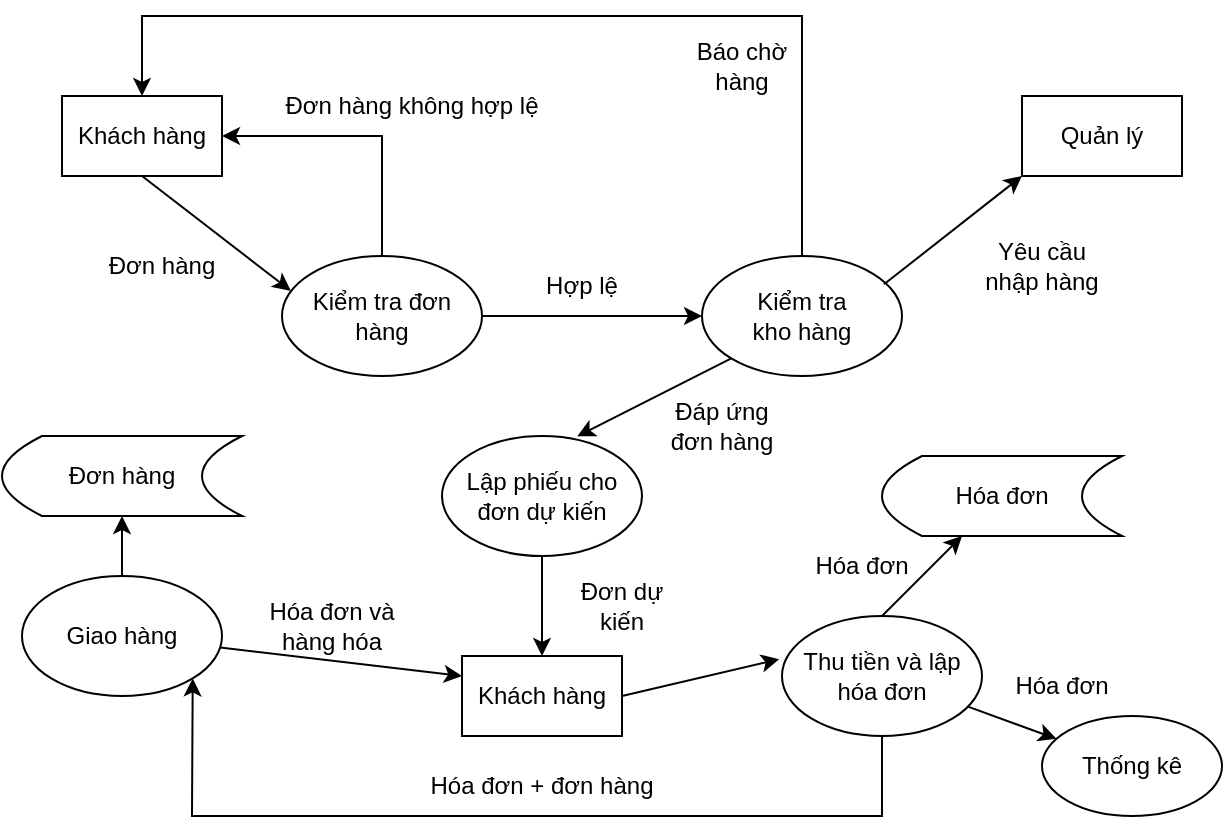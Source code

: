 <mxfile version="21.4.0" type="device">
  <diagram name="Page-1" id="OGrILCW1BwHFNUCmoTAY">
    <mxGraphModel dx="714" dy="418" grid="1" gridSize="10" guides="1" tooltips="1" connect="1" arrows="1" fold="1" page="1" pageScale="1" pageWidth="850" pageHeight="1100" math="0" shadow="0">
      <root>
        <mxCell id="0" />
        <mxCell id="1" parent="0" />
        <mxCell id="6deGWBxVEyeDK7KWq0IM-1" value="Khách hàng" style="rounded=0;whiteSpace=wrap;html=1;" vertex="1" parent="1">
          <mxGeometry x="80" y="160" width="80" height="40" as="geometry" />
        </mxCell>
        <mxCell id="6deGWBxVEyeDK7KWq0IM-2" value="Kiểm tra đơn hàng" style="ellipse;whiteSpace=wrap;html=1;" vertex="1" parent="1">
          <mxGeometry x="190" y="240" width="100" height="60" as="geometry" />
        </mxCell>
        <mxCell id="6deGWBxVEyeDK7KWq0IM-3" value="" style="endArrow=classic;html=1;rounded=0;exitX=0.5;exitY=1;exitDx=0;exitDy=0;entryX=0.044;entryY=0.29;entryDx=0;entryDy=0;entryPerimeter=0;" edge="1" parent="1" source="6deGWBxVEyeDK7KWq0IM-1" target="6deGWBxVEyeDK7KWq0IM-2">
          <mxGeometry width="50" height="50" relative="1" as="geometry">
            <mxPoint x="240" y="200" as="sourcePoint" />
            <mxPoint x="290" y="150" as="targetPoint" />
          </mxGeometry>
        </mxCell>
        <mxCell id="6deGWBxVEyeDK7KWq0IM-4" value="" style="endArrow=classic;html=1;rounded=0;exitX=0.5;exitY=0;exitDx=0;exitDy=0;entryX=1;entryY=0.5;entryDx=0;entryDy=0;" edge="1" parent="1" source="6deGWBxVEyeDK7KWq0IM-2" target="6deGWBxVEyeDK7KWq0IM-1">
          <mxGeometry width="50" height="50" relative="1" as="geometry">
            <mxPoint x="260" y="180" as="sourcePoint" />
            <mxPoint x="310" y="130" as="targetPoint" />
            <Array as="points">
              <mxPoint x="240" y="180" />
            </Array>
          </mxGeometry>
        </mxCell>
        <mxCell id="6deGWBxVEyeDK7KWq0IM-5" value="Kiểm tra &lt;br&gt;kho hàng" style="ellipse;whiteSpace=wrap;html=1;" vertex="1" parent="1">
          <mxGeometry x="400" y="240" width="100" height="60" as="geometry" />
        </mxCell>
        <mxCell id="6deGWBxVEyeDK7KWq0IM-6" value="" style="endArrow=classic;html=1;rounded=0;exitX=1;exitY=0.5;exitDx=0;exitDy=0;entryX=0;entryY=0.5;entryDx=0;entryDy=0;" edge="1" parent="1" source="6deGWBxVEyeDK7KWq0IM-2" target="6deGWBxVEyeDK7KWq0IM-5">
          <mxGeometry width="50" height="50" relative="1" as="geometry">
            <mxPoint x="340" y="240" as="sourcePoint" />
            <mxPoint x="390" y="190" as="targetPoint" />
          </mxGeometry>
        </mxCell>
        <mxCell id="6deGWBxVEyeDK7KWq0IM-7" value="Hợp lệ" style="text;html=1;strokeColor=none;fillColor=none;align=center;verticalAlign=middle;whiteSpace=wrap;rounded=0;" vertex="1" parent="1">
          <mxGeometry x="310" y="240" width="60" height="30" as="geometry" />
        </mxCell>
        <mxCell id="6deGWBxVEyeDK7KWq0IM-8" value="Đơn hàng không hợp lệ" style="text;html=1;strokeColor=none;fillColor=none;align=center;verticalAlign=middle;whiteSpace=wrap;rounded=0;" vertex="1" parent="1">
          <mxGeometry x="190" y="150" width="130" height="30" as="geometry" />
        </mxCell>
        <mxCell id="6deGWBxVEyeDK7KWq0IM-9" value="Đơn hàng" style="text;html=1;strokeColor=none;fillColor=none;align=center;verticalAlign=middle;whiteSpace=wrap;rounded=0;" vertex="1" parent="1">
          <mxGeometry x="100" y="230" width="60" height="30" as="geometry" />
        </mxCell>
        <mxCell id="6deGWBxVEyeDK7KWq0IM-10" value="" style="endArrow=classic;html=1;rounded=0;exitX=0.5;exitY=0;exitDx=0;exitDy=0;entryX=0.5;entryY=0;entryDx=0;entryDy=0;" edge="1" parent="1" source="6deGWBxVEyeDK7KWq0IM-5" target="6deGWBxVEyeDK7KWq0IM-1">
          <mxGeometry width="50" height="50" relative="1" as="geometry">
            <mxPoint x="460" y="240" as="sourcePoint" />
            <mxPoint x="240" y="90" as="targetPoint" />
            <Array as="points">
              <mxPoint x="450" y="120" />
              <mxPoint x="120" y="120" />
            </Array>
          </mxGeometry>
        </mxCell>
        <mxCell id="6deGWBxVEyeDK7KWq0IM-13" value="Báo chờ hàng" style="text;html=1;strokeColor=none;fillColor=none;align=center;verticalAlign=middle;whiteSpace=wrap;rounded=0;" vertex="1" parent="1">
          <mxGeometry x="390" y="130" width="60" height="30" as="geometry" />
        </mxCell>
        <mxCell id="6deGWBxVEyeDK7KWq0IM-14" value="Lập phiếu cho đơn dự kiến" style="ellipse;whiteSpace=wrap;html=1;" vertex="1" parent="1">
          <mxGeometry x="270" y="330" width="100" height="60" as="geometry" />
        </mxCell>
        <mxCell id="6deGWBxVEyeDK7KWq0IM-15" value="" style="endArrow=classic;html=1;rounded=0;exitX=0;exitY=1;exitDx=0;exitDy=0;entryX=0.676;entryY=0.003;entryDx=0;entryDy=0;entryPerimeter=0;" edge="1" parent="1" source="6deGWBxVEyeDK7KWq0IM-5" target="6deGWBxVEyeDK7KWq0IM-14">
          <mxGeometry width="50" height="50" relative="1" as="geometry">
            <mxPoint x="380" y="380" as="sourcePoint" />
            <mxPoint x="430" y="330" as="targetPoint" />
          </mxGeometry>
        </mxCell>
        <mxCell id="6deGWBxVEyeDK7KWq0IM-16" value="Đáp ứng đơn hàng" style="text;html=1;strokeColor=none;fillColor=none;align=center;verticalAlign=middle;whiteSpace=wrap;rounded=0;" vertex="1" parent="1">
          <mxGeometry x="380" y="310" width="60" height="30" as="geometry" />
        </mxCell>
        <mxCell id="6deGWBxVEyeDK7KWq0IM-17" value="Khách hàng" style="rounded=0;whiteSpace=wrap;html=1;" vertex="1" parent="1">
          <mxGeometry x="280" y="440" width="80" height="40" as="geometry" />
        </mxCell>
        <mxCell id="6deGWBxVEyeDK7KWq0IM-18" value="" style="endArrow=classic;html=1;rounded=0;exitX=0.5;exitY=1;exitDx=0;exitDy=0;entryX=0.5;entryY=0;entryDx=0;entryDy=0;" edge="1" parent="1" source="6deGWBxVEyeDK7KWq0IM-14" target="6deGWBxVEyeDK7KWq0IM-17">
          <mxGeometry width="50" height="50" relative="1" as="geometry">
            <mxPoint x="420" y="420" as="sourcePoint" />
            <mxPoint x="470" y="370" as="targetPoint" />
          </mxGeometry>
        </mxCell>
        <mxCell id="6deGWBxVEyeDK7KWq0IM-19" value="Đơn dự kiến" style="text;html=1;strokeColor=none;fillColor=none;align=center;verticalAlign=middle;whiteSpace=wrap;rounded=0;" vertex="1" parent="1">
          <mxGeometry x="330" y="400" width="60" height="30" as="geometry" />
        </mxCell>
        <mxCell id="6deGWBxVEyeDK7KWq0IM-20" value="Giao hàng" style="ellipse;whiteSpace=wrap;html=1;" vertex="1" parent="1">
          <mxGeometry x="60" y="400" width="100" height="60" as="geometry" />
        </mxCell>
        <mxCell id="6deGWBxVEyeDK7KWq0IM-21" value="" style="endArrow=classic;html=1;rounded=0;entryX=0;entryY=0.25;entryDx=0;entryDy=0;" edge="1" parent="1" source="6deGWBxVEyeDK7KWq0IM-20" target="6deGWBxVEyeDK7KWq0IM-17">
          <mxGeometry width="50" height="50" relative="1" as="geometry">
            <mxPoint x="170" y="420" as="sourcePoint" />
            <mxPoint x="220" y="370" as="targetPoint" />
          </mxGeometry>
        </mxCell>
        <mxCell id="6deGWBxVEyeDK7KWq0IM-22" value="Hóa đơn và hàng hóa" style="text;html=1;strokeColor=none;fillColor=none;align=center;verticalAlign=middle;whiteSpace=wrap;rounded=0;" vertex="1" parent="1">
          <mxGeometry x="170" y="410" width="90" height="30" as="geometry" />
        </mxCell>
        <mxCell id="6deGWBxVEyeDK7KWq0IM-23" value="" style="endArrow=classic;html=1;rounded=0;entryX=0.5;entryY=1;entryDx=0;entryDy=0;" edge="1" parent="1" source="6deGWBxVEyeDK7KWq0IM-20" target="6deGWBxVEyeDK7KWq0IM-24">
          <mxGeometry width="50" height="50" relative="1" as="geometry">
            <mxPoint x="90" y="530" as="sourcePoint" />
            <mxPoint x="90" y="480" as="targetPoint" />
          </mxGeometry>
        </mxCell>
        <mxCell id="6deGWBxVEyeDK7KWq0IM-24" value="Đơn hàng" style="shape=dataStorage;whiteSpace=wrap;html=1;fixedSize=1;" vertex="1" parent="1">
          <mxGeometry x="50" y="330" width="120" height="40" as="geometry" />
        </mxCell>
        <mxCell id="6deGWBxVEyeDK7KWq0IM-26" value="" style="endArrow=classic;html=1;rounded=0;exitX=1;exitY=0.5;exitDx=0;exitDy=0;entryX=-0.014;entryY=0.36;entryDx=0;entryDy=0;entryPerimeter=0;" edge="1" parent="1" source="6deGWBxVEyeDK7KWq0IM-17" target="6deGWBxVEyeDK7KWq0IM-27">
          <mxGeometry width="50" height="50" relative="1" as="geometry">
            <mxPoint x="380" y="420" as="sourcePoint" />
            <mxPoint x="430" y="370" as="targetPoint" />
          </mxGeometry>
        </mxCell>
        <mxCell id="6deGWBxVEyeDK7KWq0IM-27" value="Thu tiền và lập hóa đơn" style="ellipse;whiteSpace=wrap;html=1;" vertex="1" parent="1">
          <mxGeometry x="440" y="420" width="100" height="60" as="geometry" />
        </mxCell>
        <mxCell id="6deGWBxVEyeDK7KWq0IM-28" value="" style="endArrow=classic;html=1;rounded=0;exitX=0.5;exitY=1;exitDx=0;exitDy=0;entryX=1;entryY=1;entryDx=0;entryDy=0;" edge="1" parent="1" source="6deGWBxVEyeDK7KWq0IM-27" target="6deGWBxVEyeDK7KWq0IM-20">
          <mxGeometry width="50" height="50" relative="1" as="geometry">
            <mxPoint x="300" y="560" as="sourcePoint" />
            <mxPoint x="200" y="490" as="targetPoint" />
            <Array as="points">
              <mxPoint x="490" y="520" />
              <mxPoint x="145" y="520" />
            </Array>
          </mxGeometry>
        </mxCell>
        <mxCell id="6deGWBxVEyeDK7KWq0IM-29" value="Hóa đơn + đơn hàng" style="text;html=1;strokeColor=none;fillColor=none;align=center;verticalAlign=middle;whiteSpace=wrap;rounded=0;" vertex="1" parent="1">
          <mxGeometry x="220" y="490" width="200" height="30" as="geometry" />
        </mxCell>
        <mxCell id="6deGWBxVEyeDK7KWq0IM-30" value="" style="endArrow=classic;html=1;rounded=0;exitX=0.5;exitY=0;exitDx=0;exitDy=0;" edge="1" parent="1" source="6deGWBxVEyeDK7KWq0IM-27" target="6deGWBxVEyeDK7KWq0IM-31">
          <mxGeometry width="50" height="50" relative="1" as="geometry">
            <mxPoint x="490" y="400" as="sourcePoint" />
            <mxPoint x="540" y="350" as="targetPoint" />
          </mxGeometry>
        </mxCell>
        <mxCell id="6deGWBxVEyeDK7KWq0IM-31" value="Hóa đơn" style="shape=dataStorage;whiteSpace=wrap;html=1;fixedSize=1;" vertex="1" parent="1">
          <mxGeometry x="490" y="340" width="120" height="40" as="geometry" />
        </mxCell>
        <mxCell id="6deGWBxVEyeDK7KWq0IM-32" value="" style="endArrow=classic;html=1;rounded=0;" edge="1" parent="1" source="6deGWBxVEyeDK7KWq0IM-27" target="6deGWBxVEyeDK7KWq0IM-33">
          <mxGeometry width="50" height="50" relative="1" as="geometry">
            <mxPoint x="570" y="500" as="sourcePoint" />
            <mxPoint x="590" y="480" as="targetPoint" />
          </mxGeometry>
        </mxCell>
        <mxCell id="6deGWBxVEyeDK7KWq0IM-33" value="Thống kê" style="ellipse;whiteSpace=wrap;html=1;" vertex="1" parent="1">
          <mxGeometry x="570" y="470" width="90" height="50" as="geometry" />
        </mxCell>
        <mxCell id="6deGWBxVEyeDK7KWq0IM-34" value="Hóa đơn" style="text;html=1;strokeColor=none;fillColor=none;align=center;verticalAlign=middle;whiteSpace=wrap;rounded=0;" vertex="1" parent="1">
          <mxGeometry x="550" y="440" width="60" height="30" as="geometry" />
        </mxCell>
        <mxCell id="6deGWBxVEyeDK7KWq0IM-35" value="Hóa đơn" style="text;html=1;strokeColor=none;fillColor=none;align=center;verticalAlign=middle;whiteSpace=wrap;rounded=0;" vertex="1" parent="1">
          <mxGeometry x="450" y="380" width="60" height="30" as="geometry" />
        </mxCell>
        <mxCell id="6deGWBxVEyeDK7KWq0IM-36" value="Quản lý" style="rounded=0;whiteSpace=wrap;html=1;" vertex="1" parent="1">
          <mxGeometry x="560" y="160" width="80" height="40" as="geometry" />
        </mxCell>
        <mxCell id="6deGWBxVEyeDK7KWq0IM-37" value="" style="endArrow=classic;html=1;rounded=0;exitX=0.91;exitY=0.236;exitDx=0;exitDy=0;exitPerimeter=0;entryX=0;entryY=1;entryDx=0;entryDy=0;" edge="1" parent="1" source="6deGWBxVEyeDK7KWq0IM-5" target="6deGWBxVEyeDK7KWq0IM-36">
          <mxGeometry width="50" height="50" relative="1" as="geometry">
            <mxPoint x="520" y="240" as="sourcePoint" />
            <mxPoint x="570" y="190" as="targetPoint" />
          </mxGeometry>
        </mxCell>
        <mxCell id="6deGWBxVEyeDK7KWq0IM-38" value="Yêu cầu nhập hàng" style="text;html=1;strokeColor=none;fillColor=none;align=center;verticalAlign=middle;whiteSpace=wrap;rounded=0;" vertex="1" parent="1">
          <mxGeometry x="540" y="230" width="60" height="30" as="geometry" />
        </mxCell>
      </root>
    </mxGraphModel>
  </diagram>
</mxfile>
